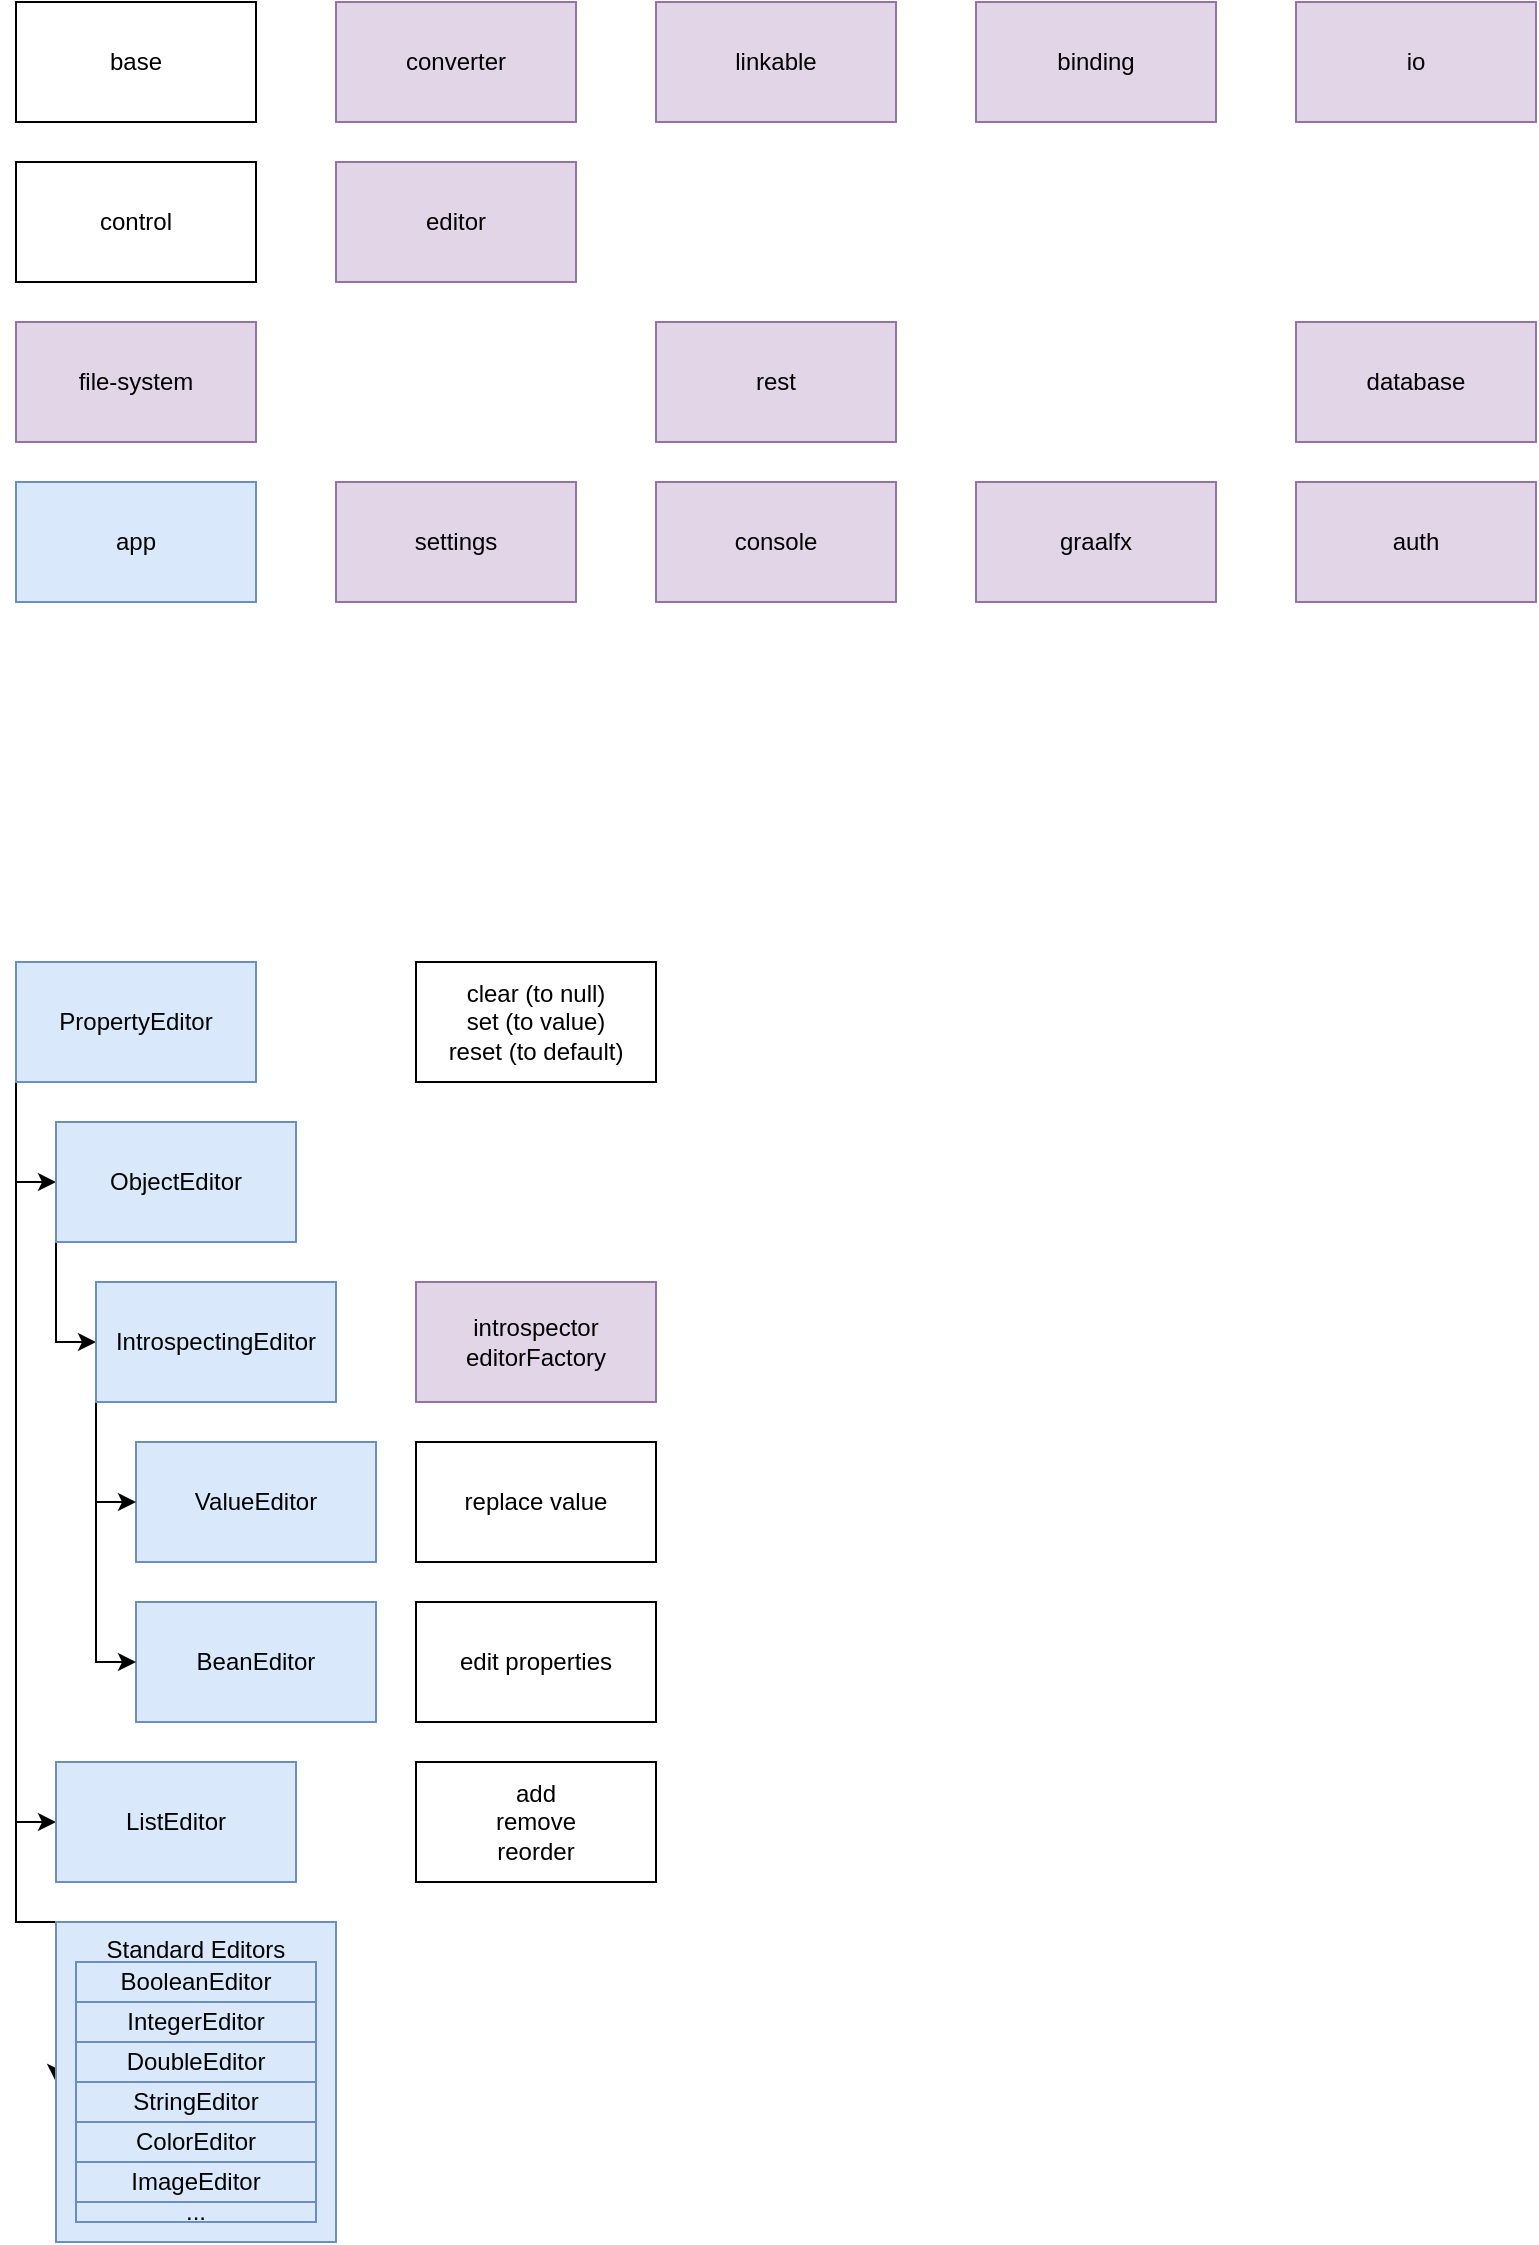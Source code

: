 <mxfile version="24.8.6">
  <diagram name="Page-1" id="rwMZfhK1badWs64O3JVI">
    <mxGraphModel dx="1434" dy="746" grid="1" gridSize="10" guides="1" tooltips="1" connect="1" arrows="1" fold="1" page="1" pageScale="1" pageWidth="850" pageHeight="1100" math="0" shadow="0">
      <root>
        <mxCell id="0" />
        <mxCell id="1" parent="0" />
        <mxCell id="pCSnSbCQioclNaKtAuIt-1" value="app" style="rounded=0;whiteSpace=wrap;html=1;fillColor=#dae8fc;strokeColor=#6c8ebf;" parent="1" vertex="1">
          <mxGeometry x="40" y="280" width="120" height="60" as="geometry" />
        </mxCell>
        <mxCell id="pCSnSbCQioclNaKtAuIt-2" value="base" style="rounded=0;whiteSpace=wrap;html=1;" parent="1" vertex="1">
          <mxGeometry x="40" y="40" width="120" height="60" as="geometry" />
        </mxCell>
        <mxCell id="pCSnSbCQioclNaKtAuIt-3" value="control" style="rounded=0;whiteSpace=wrap;html=1;" parent="1" vertex="1">
          <mxGeometry x="40" y="120" width="120" height="60" as="geometry" />
        </mxCell>
        <mxCell id="pCSnSbCQioclNaKtAuIt-6" value="graalfx" style="rounded=0;whiteSpace=wrap;html=1;fillColor=#e1d5e7;strokeColor=#9673a6;" parent="1" vertex="1">
          <mxGeometry x="520" y="280" width="120" height="60" as="geometry" />
        </mxCell>
        <mxCell id="pCSnSbCQioclNaKtAuIt-7" value="console" style="rounded=0;whiteSpace=wrap;html=1;fillColor=#e1d5e7;strokeColor=#9673a6;" parent="1" vertex="1">
          <mxGeometry x="360" y="280" width="120" height="60" as="geometry" />
        </mxCell>
        <mxCell id="pCSnSbCQioclNaKtAuIt-8" value="editor" style="rounded=0;whiteSpace=wrap;html=1;fillColor=#e1d5e7;strokeColor=#9673a6;" parent="1" vertex="1">
          <mxGeometry x="200" y="120" width="120" height="60" as="geometry" />
        </mxCell>
        <mxCell id="pCSnSbCQioclNaKtAuIt-9" value="settings" style="rounded=0;whiteSpace=wrap;html=1;fillColor=#e1d5e7;strokeColor=#9673a6;" parent="1" vertex="1">
          <mxGeometry x="200" y="280" width="120" height="60" as="geometry" />
        </mxCell>
        <mxCell id="pCSnSbCQioclNaKtAuIt-10" value="file-system" style="rounded=0;whiteSpace=wrap;html=1;fillColor=#e1d5e7;strokeColor=#9673a6;" parent="1" vertex="1">
          <mxGeometry x="40" y="200" width="120" height="60" as="geometry" />
        </mxCell>
        <mxCell id="pCSnSbCQioclNaKtAuIt-11" value="database" style="rounded=0;whiteSpace=wrap;html=1;fillColor=#e1d5e7;strokeColor=#9673a6;" parent="1" vertex="1">
          <mxGeometry x="680" y="200" width="120" height="60" as="geometry" />
        </mxCell>
        <mxCell id="pCSnSbCQioclNaKtAuIt-12" value="auth" style="rounded=0;whiteSpace=wrap;html=1;fillColor=#e1d5e7;strokeColor=#9673a6;" parent="1" vertex="1">
          <mxGeometry x="680" y="280" width="120" height="60" as="geometry" />
        </mxCell>
        <mxCell id="pCSnSbCQioclNaKtAuIt-13" value="rest" style="rounded=0;whiteSpace=wrap;html=1;fillColor=#e1d5e7;strokeColor=#9673a6;" parent="1" vertex="1">
          <mxGeometry x="360" y="200" width="120" height="60" as="geometry" />
        </mxCell>
        <mxCell id="pCSnSbCQioclNaKtAuIt-14" value="linkable" style="rounded=0;whiteSpace=wrap;html=1;fillColor=#e1d5e7;strokeColor=#9673a6;" parent="1" vertex="1">
          <mxGeometry x="360" y="40" width="120" height="60" as="geometry" />
        </mxCell>
        <mxCell id="pCSnSbCQioclNaKtAuIt-15" value="io" style="rounded=0;whiteSpace=wrap;html=1;fillColor=#e1d5e7;strokeColor=#9673a6;" parent="1" vertex="1">
          <mxGeometry x="680" y="40" width="120" height="60" as="geometry" />
        </mxCell>
        <mxCell id="pCSnSbCQioclNaKtAuIt-17" value="converter" style="rounded=0;whiteSpace=wrap;html=1;fillColor=#e1d5e7;strokeColor=#9673a6;" parent="1" vertex="1">
          <mxGeometry x="200" y="40" width="120" height="60" as="geometry" />
        </mxCell>
        <mxCell id="pCSnSbCQioclNaKtAuIt-18" value="binding" style="rounded=0;whiteSpace=wrap;html=1;fillColor=#e1d5e7;strokeColor=#9673a6;" parent="1" vertex="1">
          <mxGeometry x="520" y="40" width="120" height="60" as="geometry" />
        </mxCell>
        <mxCell id="Z7DleYShCbW1k_5-ZBx7-5" style="edgeStyle=orthogonalEdgeStyle;rounded=0;orthogonalLoop=1;jettySize=auto;html=1;exitX=0;exitY=1;exitDx=0;exitDy=0;entryX=0;entryY=0.5;entryDx=0;entryDy=0;" parent="1" source="Z7DleYShCbW1k_5-ZBx7-29" target="Z7DleYShCbW1k_5-ZBx7-4" edge="1">
          <mxGeometry relative="1" as="geometry" />
        </mxCell>
        <mxCell id="Z7DleYShCbW1k_5-ZBx7-20" style="edgeStyle=orthogonalEdgeStyle;rounded=0;orthogonalLoop=1;jettySize=auto;html=1;entryX=0;entryY=0.5;entryDx=0;entryDy=0;" parent="1" source="Z7DleYShCbW1k_5-ZBx7-1" target="Z7DleYShCbW1k_5-ZBx7-19" edge="1">
          <mxGeometry relative="1" as="geometry">
            <Array as="points">
              <mxPoint x="40" y="1000" />
            </Array>
          </mxGeometry>
        </mxCell>
        <mxCell id="Z7DleYShCbW1k_5-ZBx7-28" style="edgeStyle=orthogonalEdgeStyle;rounded=0;orthogonalLoop=1;jettySize=auto;html=1;entryX=0;entryY=0.5;entryDx=0;entryDy=0;exitX=0;exitY=1;exitDx=0;exitDy=0;" parent="1" source="Z7DleYShCbW1k_5-ZBx7-1" target="Z7DleYShCbW1k_5-ZBx7-14" edge="1">
          <mxGeometry relative="1" as="geometry">
            <Array as="points">
              <mxPoint x="40" y="950" />
            </Array>
          </mxGeometry>
        </mxCell>
        <mxCell id="Z7DleYShCbW1k_5-ZBx7-30" style="edgeStyle=orthogonalEdgeStyle;rounded=0;orthogonalLoop=1;jettySize=auto;html=1;entryX=0;entryY=0.5;entryDx=0;entryDy=0;" parent="1" source="Z7DleYShCbW1k_5-ZBx7-1" target="Z7DleYShCbW1k_5-ZBx7-29" edge="1">
          <mxGeometry relative="1" as="geometry">
            <Array as="points">
              <mxPoint x="40" y="630" />
            </Array>
          </mxGeometry>
        </mxCell>
        <mxCell id="Z7DleYShCbW1k_5-ZBx7-1" value="PropertyEditor" style="rounded=0;whiteSpace=wrap;html=1;fillColor=#dae8fc;strokeColor=#6c8ebf;" parent="1" vertex="1">
          <mxGeometry x="40" y="520" width="120" height="60" as="geometry" />
        </mxCell>
        <mxCell id="Z7DleYShCbW1k_5-ZBx7-2" value="Bean&lt;span style=&quot;background-color: initial;&quot;&gt;Editor&lt;/span&gt;" style="rounded=0;whiteSpace=wrap;html=1;fillColor=#dae8fc;strokeColor=#6c8ebf;" parent="1" vertex="1">
          <mxGeometry x="100" y="840" width="120" height="60" as="geometry" />
        </mxCell>
        <mxCell id="Z7DleYShCbW1k_5-ZBx7-3" value="Value&lt;span style=&quot;background-color: initial;&quot;&gt;Editor&lt;/span&gt;" style="rounded=0;whiteSpace=wrap;html=1;fillColor=#dae8fc;strokeColor=#6c8ebf;" parent="1" vertex="1">
          <mxGeometry x="100" y="760" width="120" height="60" as="geometry" />
        </mxCell>
        <mxCell id="Z7DleYShCbW1k_5-ZBx7-6" style="edgeStyle=orthogonalEdgeStyle;rounded=0;orthogonalLoop=1;jettySize=auto;html=1;entryX=0;entryY=0.5;entryDx=0;entryDy=0;exitX=0;exitY=1;exitDx=0;exitDy=0;" parent="1" source="Z7DleYShCbW1k_5-ZBx7-4" target="Z7DleYShCbW1k_5-ZBx7-2" edge="1">
          <mxGeometry relative="1" as="geometry">
            <Array as="points">
              <mxPoint x="80" y="870" />
            </Array>
          </mxGeometry>
        </mxCell>
        <mxCell id="Z7DleYShCbW1k_5-ZBx7-13" style="edgeStyle=orthogonalEdgeStyle;rounded=0;orthogonalLoop=1;jettySize=auto;html=1;entryX=0;entryY=0.5;entryDx=0;entryDy=0;" parent="1" source="Z7DleYShCbW1k_5-ZBx7-4" target="Z7DleYShCbW1k_5-ZBx7-3" edge="1">
          <mxGeometry relative="1" as="geometry">
            <Array as="points">
              <mxPoint x="80" y="790" />
            </Array>
          </mxGeometry>
        </mxCell>
        <mxCell id="Z7DleYShCbW1k_5-ZBx7-4" value="IntrospectingEditor" style="rounded=0;whiteSpace=wrap;html=1;fillColor=#dae8fc;strokeColor=#6c8ebf;" parent="1" vertex="1">
          <mxGeometry x="80" y="680" width="120" height="60" as="geometry" />
        </mxCell>
        <mxCell id="Z7DleYShCbW1k_5-ZBx7-8" value="clear (to null)&lt;div&gt;set (to value)&lt;br&gt;&lt;div&gt;reset (to default)&lt;/div&gt;&lt;/div&gt;" style="rounded=0;whiteSpace=wrap;html=1;" parent="1" vertex="1">
          <mxGeometry x="240" y="520" width="120" height="60" as="geometry" />
        </mxCell>
        <mxCell id="Z7DleYShCbW1k_5-ZBx7-9" value="introspector&lt;div&gt;editorFactory&lt;/div&gt;" style="rounded=0;whiteSpace=wrap;html=1;fillColor=#e1d5e7;strokeColor=#9673a6;" parent="1" vertex="1">
          <mxGeometry x="240" y="680" width="120" height="60" as="geometry" />
        </mxCell>
        <mxCell id="Z7DleYShCbW1k_5-ZBx7-14" value="ListEditor" style="rounded=0;whiteSpace=wrap;html=1;fillColor=#dae8fc;strokeColor=#6c8ebf;" parent="1" vertex="1">
          <mxGeometry x="60" y="920" width="120" height="60" as="geometry" />
        </mxCell>
        <mxCell id="Z7DleYShCbW1k_5-ZBx7-16" value="replace value" style="rounded=0;whiteSpace=wrap;html=1;" parent="1" vertex="1">
          <mxGeometry x="240" y="760" width="120" height="60" as="geometry" />
        </mxCell>
        <mxCell id="Z7DleYShCbW1k_5-ZBx7-17" value="edit properties" style="rounded=0;whiteSpace=wrap;html=1;" parent="1" vertex="1">
          <mxGeometry x="240" y="840" width="120" height="60" as="geometry" />
        </mxCell>
        <mxCell id="Z7DleYShCbW1k_5-ZBx7-18" value="add&lt;div&gt;remove&lt;/div&gt;&lt;div&gt;reorder&lt;/div&gt;" style="rounded=0;whiteSpace=wrap;html=1;" parent="1" vertex="1">
          <mxGeometry x="240" y="920" width="120" height="60" as="geometry" />
        </mxCell>
        <mxCell id="Z7DleYShCbW1k_5-ZBx7-19" value="Standard Editors" style="rounded=0;whiteSpace=wrap;html=1;fillColor=#dae8fc;strokeColor=#6c8ebf;verticalAlign=top;" parent="1" vertex="1">
          <mxGeometry x="60" y="1000" width="140" height="160" as="geometry" />
        </mxCell>
        <mxCell id="Z7DleYShCbW1k_5-ZBx7-21" value="BooleanEditor" style="rounded=0;whiteSpace=wrap;html=1;fillColor=#dae8fc;strokeColor=#6c8ebf;" parent="1" vertex="1">
          <mxGeometry x="70" y="1020" width="120" height="20" as="geometry" />
        </mxCell>
        <mxCell id="Z7DleYShCbW1k_5-ZBx7-22" value="IntegerEditor" style="rounded=0;whiteSpace=wrap;html=1;fillColor=#dae8fc;strokeColor=#6c8ebf;" parent="1" vertex="1">
          <mxGeometry x="70" y="1040" width="120" height="20" as="geometry" />
        </mxCell>
        <mxCell id="Z7DleYShCbW1k_5-ZBx7-23" value="DoubleEditor" style="rounded=0;whiteSpace=wrap;html=1;fillColor=#dae8fc;strokeColor=#6c8ebf;" parent="1" vertex="1">
          <mxGeometry x="70" y="1060" width="120" height="20" as="geometry" />
        </mxCell>
        <mxCell id="Z7DleYShCbW1k_5-ZBx7-24" value="StringEditor" style="rounded=0;whiteSpace=wrap;html=1;fillColor=#dae8fc;strokeColor=#6c8ebf;" parent="1" vertex="1">
          <mxGeometry x="70" y="1080" width="120" height="20" as="geometry" />
        </mxCell>
        <mxCell id="Z7DleYShCbW1k_5-ZBx7-25" value="ColorEditor" style="rounded=0;whiteSpace=wrap;html=1;fillColor=#dae8fc;strokeColor=#6c8ebf;" parent="1" vertex="1">
          <mxGeometry x="70" y="1100" width="120" height="20" as="geometry" />
        </mxCell>
        <mxCell id="Z7DleYShCbW1k_5-ZBx7-26" value="ImageEditor" style="rounded=0;whiteSpace=wrap;html=1;fillColor=#dae8fc;strokeColor=#6c8ebf;" parent="1" vertex="1">
          <mxGeometry x="70" y="1120" width="120" height="20" as="geometry" />
        </mxCell>
        <mxCell id="Z7DleYShCbW1k_5-ZBx7-27" value="..." style="rounded=0;whiteSpace=wrap;html=1;fillColor=#dae8fc;strokeColor=#6c8ebf;" parent="1" vertex="1">
          <mxGeometry x="70" y="1140" width="120" height="10" as="geometry" />
        </mxCell>
        <mxCell id="Z7DleYShCbW1k_5-ZBx7-29" value="ObjectEditor" style="rounded=0;whiteSpace=wrap;html=1;fillColor=#dae8fc;strokeColor=#6c8ebf;" parent="1" vertex="1">
          <mxGeometry x="60" y="600" width="120" height="60" as="geometry" />
        </mxCell>
      </root>
    </mxGraphModel>
  </diagram>
</mxfile>
